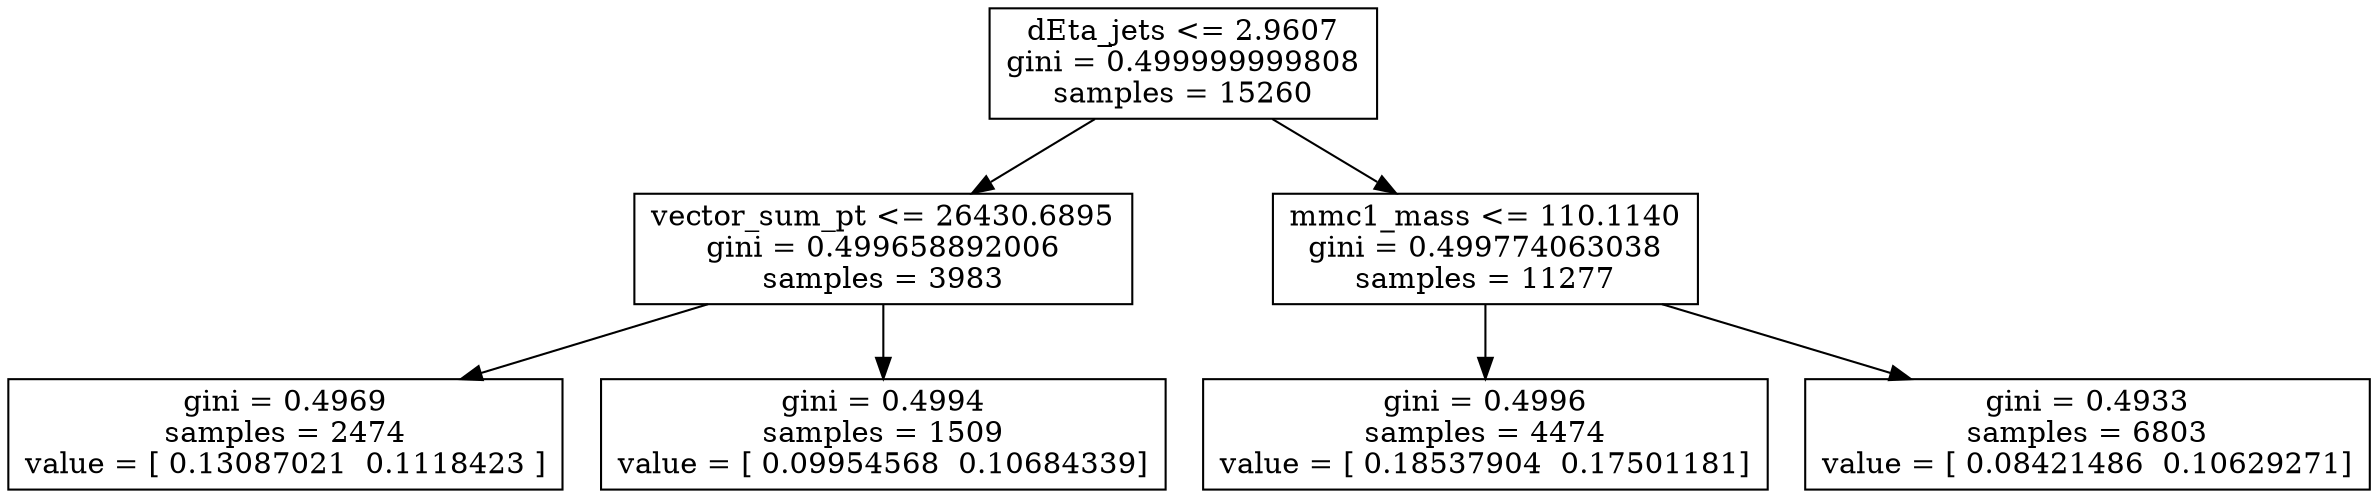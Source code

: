 digraph Tree {
0 [label="dEta_jets <= 2.9607\ngini = 0.499999999808\nsamples = 15260", shape="box"] ;
1 [label="vector_sum_pt <= 26430.6895\ngini = 0.499658892006\nsamples = 3983", shape="box"] ;
0 -> 1 ;
2 [label="gini = 0.4969\nsamples = 2474\nvalue = [ 0.13087021  0.1118423 ]", shape="box"] ;
1 -> 2 ;
3 [label="gini = 0.4994\nsamples = 1509\nvalue = [ 0.09954568  0.10684339]", shape="box"] ;
1 -> 3 ;
4 [label="mmc1_mass <= 110.1140\ngini = 0.499774063038\nsamples = 11277", shape="box"] ;
0 -> 4 ;
5 [label="gini = 0.4996\nsamples = 4474\nvalue = [ 0.18537904  0.17501181]", shape="box"] ;
4 -> 5 ;
6 [label="gini = 0.4933\nsamples = 6803\nvalue = [ 0.08421486  0.10629271]", shape="box"] ;
4 -> 6 ;
}